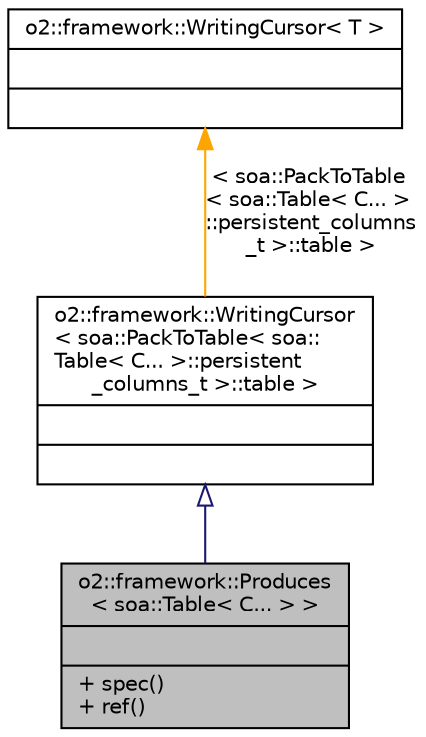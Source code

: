 digraph "o2::framework::Produces&lt; soa::Table&lt; C... &gt; &gt;"
{
 // INTERACTIVE_SVG=YES
  bgcolor="transparent";
  edge [fontname="Helvetica",fontsize="10",labelfontname="Helvetica",labelfontsize="10"];
  node [fontname="Helvetica",fontsize="10",shape=record];
  Node0 [label="{o2::framework::Produces\l\< soa::Table\< C... \> \>\n||+ spec()\l+ ref()\l}",height=0.2,width=0.4,color="black", fillcolor="grey75", style="filled", fontcolor="black"];
  Node1 -> Node0 [dir="back",color="midnightblue",fontsize="10",style="solid",arrowtail="onormal",fontname="Helvetica"];
  Node1 [label="{o2::framework::WritingCursor\l\< soa::PackToTable\< soa::\lTable\< C... \>::persistent\l_columns_t \>::table \>\n||}",height=0.2,width=0.4,color="black",URL="$d5/dc5/structo2_1_1framework_1_1WritingCursor.html"];
  Node2 -> Node1 [dir="back",color="orange",fontsize="10",style="solid",label=" \< soa::PackToTable\l\< soa::Table\< C... \>\l::persistent_columns\l_t \>::table \>" ,fontname="Helvetica"];
  Node2 [label="{o2::framework::WritingCursor\< T \>\n||}",height=0.2,width=0.4,color="black",URL="$d5/dc5/structo2_1_1framework_1_1WritingCursor.html"];
}
